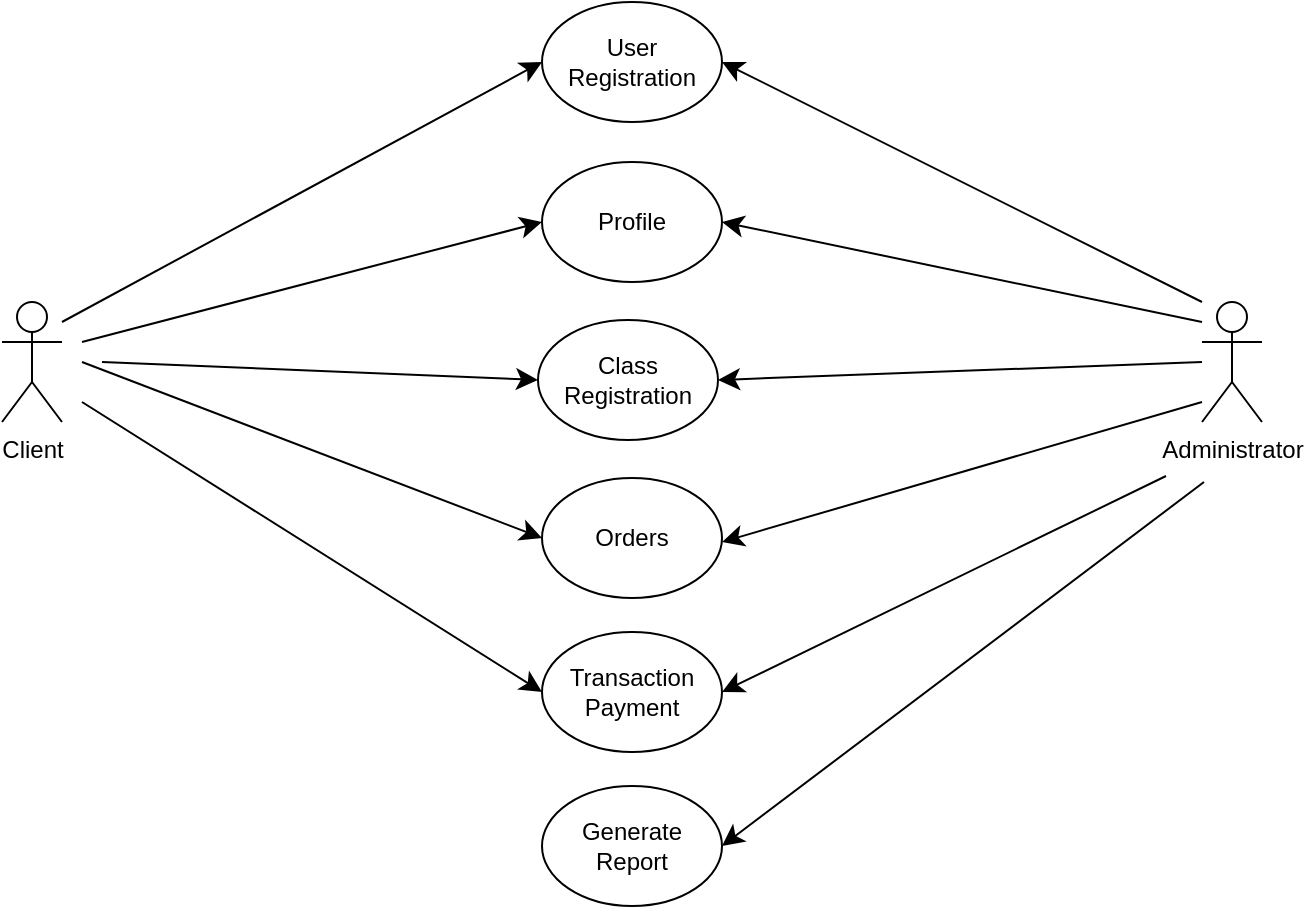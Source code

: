 <mxfile version="26.0.2">
  <diagram name="Page-1" id="4Q0C3-sA8KDyXb6D_Klg">
    <mxGraphModel dx="1262" dy="572" grid="0" gridSize="10" guides="1" tooltips="1" connect="1" arrows="1" fold="1" page="1" pageScale="1" pageWidth="850" pageHeight="1100" background="#FFFFFF" math="0" shadow="0">
      <root>
        <mxCell id="0" />
        <mxCell id="1" parent="0" />
        <mxCell id="p6e5jBbzX7TUTisnzlLE-1" value="Client" style="shape=umlActor;verticalLabelPosition=bottom;verticalAlign=top;html=1;outlineConnect=0;" parent="1" vertex="1">
          <mxGeometry x="80" y="370" width="30" height="60" as="geometry" />
        </mxCell>
        <mxCell id="p6e5jBbzX7TUTisnzlLE-3" value="User Registration" style="ellipse;whiteSpace=wrap;html=1;" parent="1" vertex="1">
          <mxGeometry x="350" y="220" width="90" height="60" as="geometry" />
        </mxCell>
        <mxCell id="p6e5jBbzX7TUTisnzlLE-4" value="Profile" style="ellipse;whiteSpace=wrap;html=1;" parent="1" vertex="1">
          <mxGeometry x="350" y="300" width="90" height="60" as="geometry" />
        </mxCell>
        <mxCell id="p6e5jBbzX7TUTisnzlLE-5" value="Generate Report" style="ellipse;whiteSpace=wrap;html=1;" parent="1" vertex="1">
          <mxGeometry x="350" y="612" width="90" height="60" as="geometry" />
        </mxCell>
        <mxCell id="p6e5jBbzX7TUTisnzlLE-9" value="Class Registration" style="ellipse;whiteSpace=wrap;html=1;" parent="1" vertex="1">
          <mxGeometry x="348" y="379" width="90" height="60" as="geometry" />
        </mxCell>
        <mxCell id="p6e5jBbzX7TUTisnzlLE-10" value="Transaction Payment" style="ellipse;whiteSpace=wrap;html=1;" parent="1" vertex="1">
          <mxGeometry x="350" y="535" width="90" height="60" as="geometry" />
        </mxCell>
        <mxCell id="sn5GItiv92hoC93108d0-2" value="Administrator" style="shape=umlActor;verticalLabelPosition=bottom;verticalAlign=top;html=1;outlineConnect=0;" parent="1" vertex="1">
          <mxGeometry x="680" y="370" width="30" height="60" as="geometry" />
        </mxCell>
        <mxCell id="sn5GItiv92hoC93108d0-8" value="" style="endArrow=classic;html=1;rounded=0;fontSize=12;startSize=8;endSize=8;curved=1;entryX=0;entryY=0.5;entryDx=0;entryDy=0;" parent="1" target="p6e5jBbzX7TUTisnzlLE-3" edge="1">
          <mxGeometry width="50" height="50" relative="1" as="geometry">
            <mxPoint x="110" y="380" as="sourcePoint" />
            <mxPoint x="350" y="180" as="targetPoint" />
          </mxGeometry>
        </mxCell>
        <mxCell id="sn5GItiv92hoC93108d0-9" value="" style="endArrow=classic;html=1;rounded=0;fontSize=12;startSize=8;endSize=8;curved=1;entryX=0;entryY=0.5;entryDx=0;entryDy=0;" parent="1" target="p6e5jBbzX7TUTisnzlLE-4" edge="1">
          <mxGeometry width="50" height="50" relative="1" as="geometry">
            <mxPoint x="120" y="390" as="sourcePoint" />
            <mxPoint x="360" y="260" as="targetPoint" />
          </mxGeometry>
        </mxCell>
        <mxCell id="sn5GItiv92hoC93108d0-10" value="" style="endArrow=classic;html=1;rounded=0;fontSize=12;startSize=8;endSize=8;curved=1;entryX=0;entryY=0.5;entryDx=0;entryDy=0;" parent="1" target="sn5GItiv92hoC93108d0-11" edge="1">
          <mxGeometry width="50" height="50" relative="1" as="geometry">
            <mxPoint x="120" y="400" as="sourcePoint" />
            <mxPoint x="360" y="340" as="targetPoint" />
          </mxGeometry>
        </mxCell>
        <mxCell id="sn5GItiv92hoC93108d0-11" value="Orders" style="ellipse;whiteSpace=wrap;html=1;" parent="1" vertex="1">
          <mxGeometry x="350" y="458" width="90" height="60" as="geometry" />
        </mxCell>
        <mxCell id="sn5GItiv92hoC93108d0-12" value="" style="endArrow=classic;html=1;rounded=0;fontSize=12;startSize=8;endSize=8;curved=1;entryX=0;entryY=0.5;entryDx=0;entryDy=0;" parent="1" target="p6e5jBbzX7TUTisnzlLE-10" edge="1">
          <mxGeometry width="50" height="50" relative="1" as="geometry">
            <mxPoint x="120" y="420" as="sourcePoint" />
            <mxPoint x="360" y="580" as="targetPoint" />
          </mxGeometry>
        </mxCell>
        <mxCell id="sn5GItiv92hoC93108d0-16" value="" style="endArrow=classic;html=1;rounded=0;fontSize=12;startSize=8;endSize=8;curved=1;entryX=1;entryY=0.5;entryDx=0;entryDy=0;" parent="1" target="p6e5jBbzX7TUTisnzlLE-3" edge="1">
          <mxGeometry width="50" height="50" relative="1" as="geometry">
            <mxPoint x="680" y="370" as="sourcePoint" />
            <mxPoint x="450" y="180" as="targetPoint" />
          </mxGeometry>
        </mxCell>
        <mxCell id="sn5GItiv92hoC93108d0-17" value="" style="endArrow=classic;html=1;rounded=0;fontSize=12;startSize=8;endSize=8;curved=1;entryX=1;entryY=0.5;entryDx=0;entryDy=0;" parent="1" target="p6e5jBbzX7TUTisnzlLE-4" edge="1">
          <mxGeometry width="50" height="50" relative="1" as="geometry">
            <mxPoint x="680" y="380" as="sourcePoint" />
            <mxPoint x="450" y="260" as="targetPoint" />
          </mxGeometry>
        </mxCell>
        <mxCell id="sn5GItiv92hoC93108d0-19" value="" style="endArrow=classic;html=1;rounded=0;fontSize=12;startSize=8;endSize=8;curved=1;entryX=1;entryY=0.5;entryDx=0;entryDy=0;" parent="1" target="p6e5jBbzX7TUTisnzlLE-9" edge="1">
          <mxGeometry width="50" height="50" relative="1" as="geometry">
            <mxPoint x="680" y="400" as="sourcePoint" />
            <mxPoint x="450" y="340" as="targetPoint" />
          </mxGeometry>
        </mxCell>
        <mxCell id="sn5GItiv92hoC93108d0-20" value="" style="endArrow=classic;html=1;rounded=0;fontSize=12;startSize=8;endSize=8;curved=1;entryX=1;entryY=0.5;entryDx=0;entryDy=0;" parent="1" edge="1">
          <mxGeometry width="50" height="50" relative="1" as="geometry">
            <mxPoint x="680" y="420" as="sourcePoint" />
            <mxPoint x="440" y="490" as="targetPoint" />
          </mxGeometry>
        </mxCell>
        <mxCell id="sn5GItiv92hoC93108d0-21" value="" style="endArrow=classic;html=1;rounded=0;fontSize=12;startSize=8;endSize=8;curved=1;entryX=1;entryY=0.5;entryDx=0;entryDy=0;" parent="1" target="p6e5jBbzX7TUTisnzlLE-10" edge="1">
          <mxGeometry width="50" height="50" relative="1" as="geometry">
            <mxPoint x="662" y="457" as="sourcePoint" />
            <mxPoint x="450" y="500" as="targetPoint" />
          </mxGeometry>
        </mxCell>
        <mxCell id="sn5GItiv92hoC93108d0-23" value="" style="endArrow=classic;html=1;rounded=0;fontSize=12;startSize=8;endSize=8;curved=1;entryX=1;entryY=0.5;entryDx=0;entryDy=0;" parent="1" target="p6e5jBbzX7TUTisnzlLE-5" edge="1">
          <mxGeometry width="50" height="50" relative="1" as="geometry">
            <mxPoint x="681" y="460" as="sourcePoint" />
            <mxPoint x="450" y="820" as="targetPoint" />
          </mxGeometry>
        </mxCell>
        <mxCell id="l_vUNrxffUocmWSCDObk-1" value="" style="endArrow=classic;html=1;rounded=0;fontSize=12;startSize=8;endSize=8;curved=1;entryX=0;entryY=0.5;entryDx=0;entryDy=0;" edge="1" parent="1" target="p6e5jBbzX7TUTisnzlLE-9">
          <mxGeometry width="50" height="50" relative="1" as="geometry">
            <mxPoint x="130" y="400" as="sourcePoint" />
            <mxPoint x="360" y="340" as="targetPoint" />
          </mxGeometry>
        </mxCell>
      </root>
    </mxGraphModel>
  </diagram>
</mxfile>

